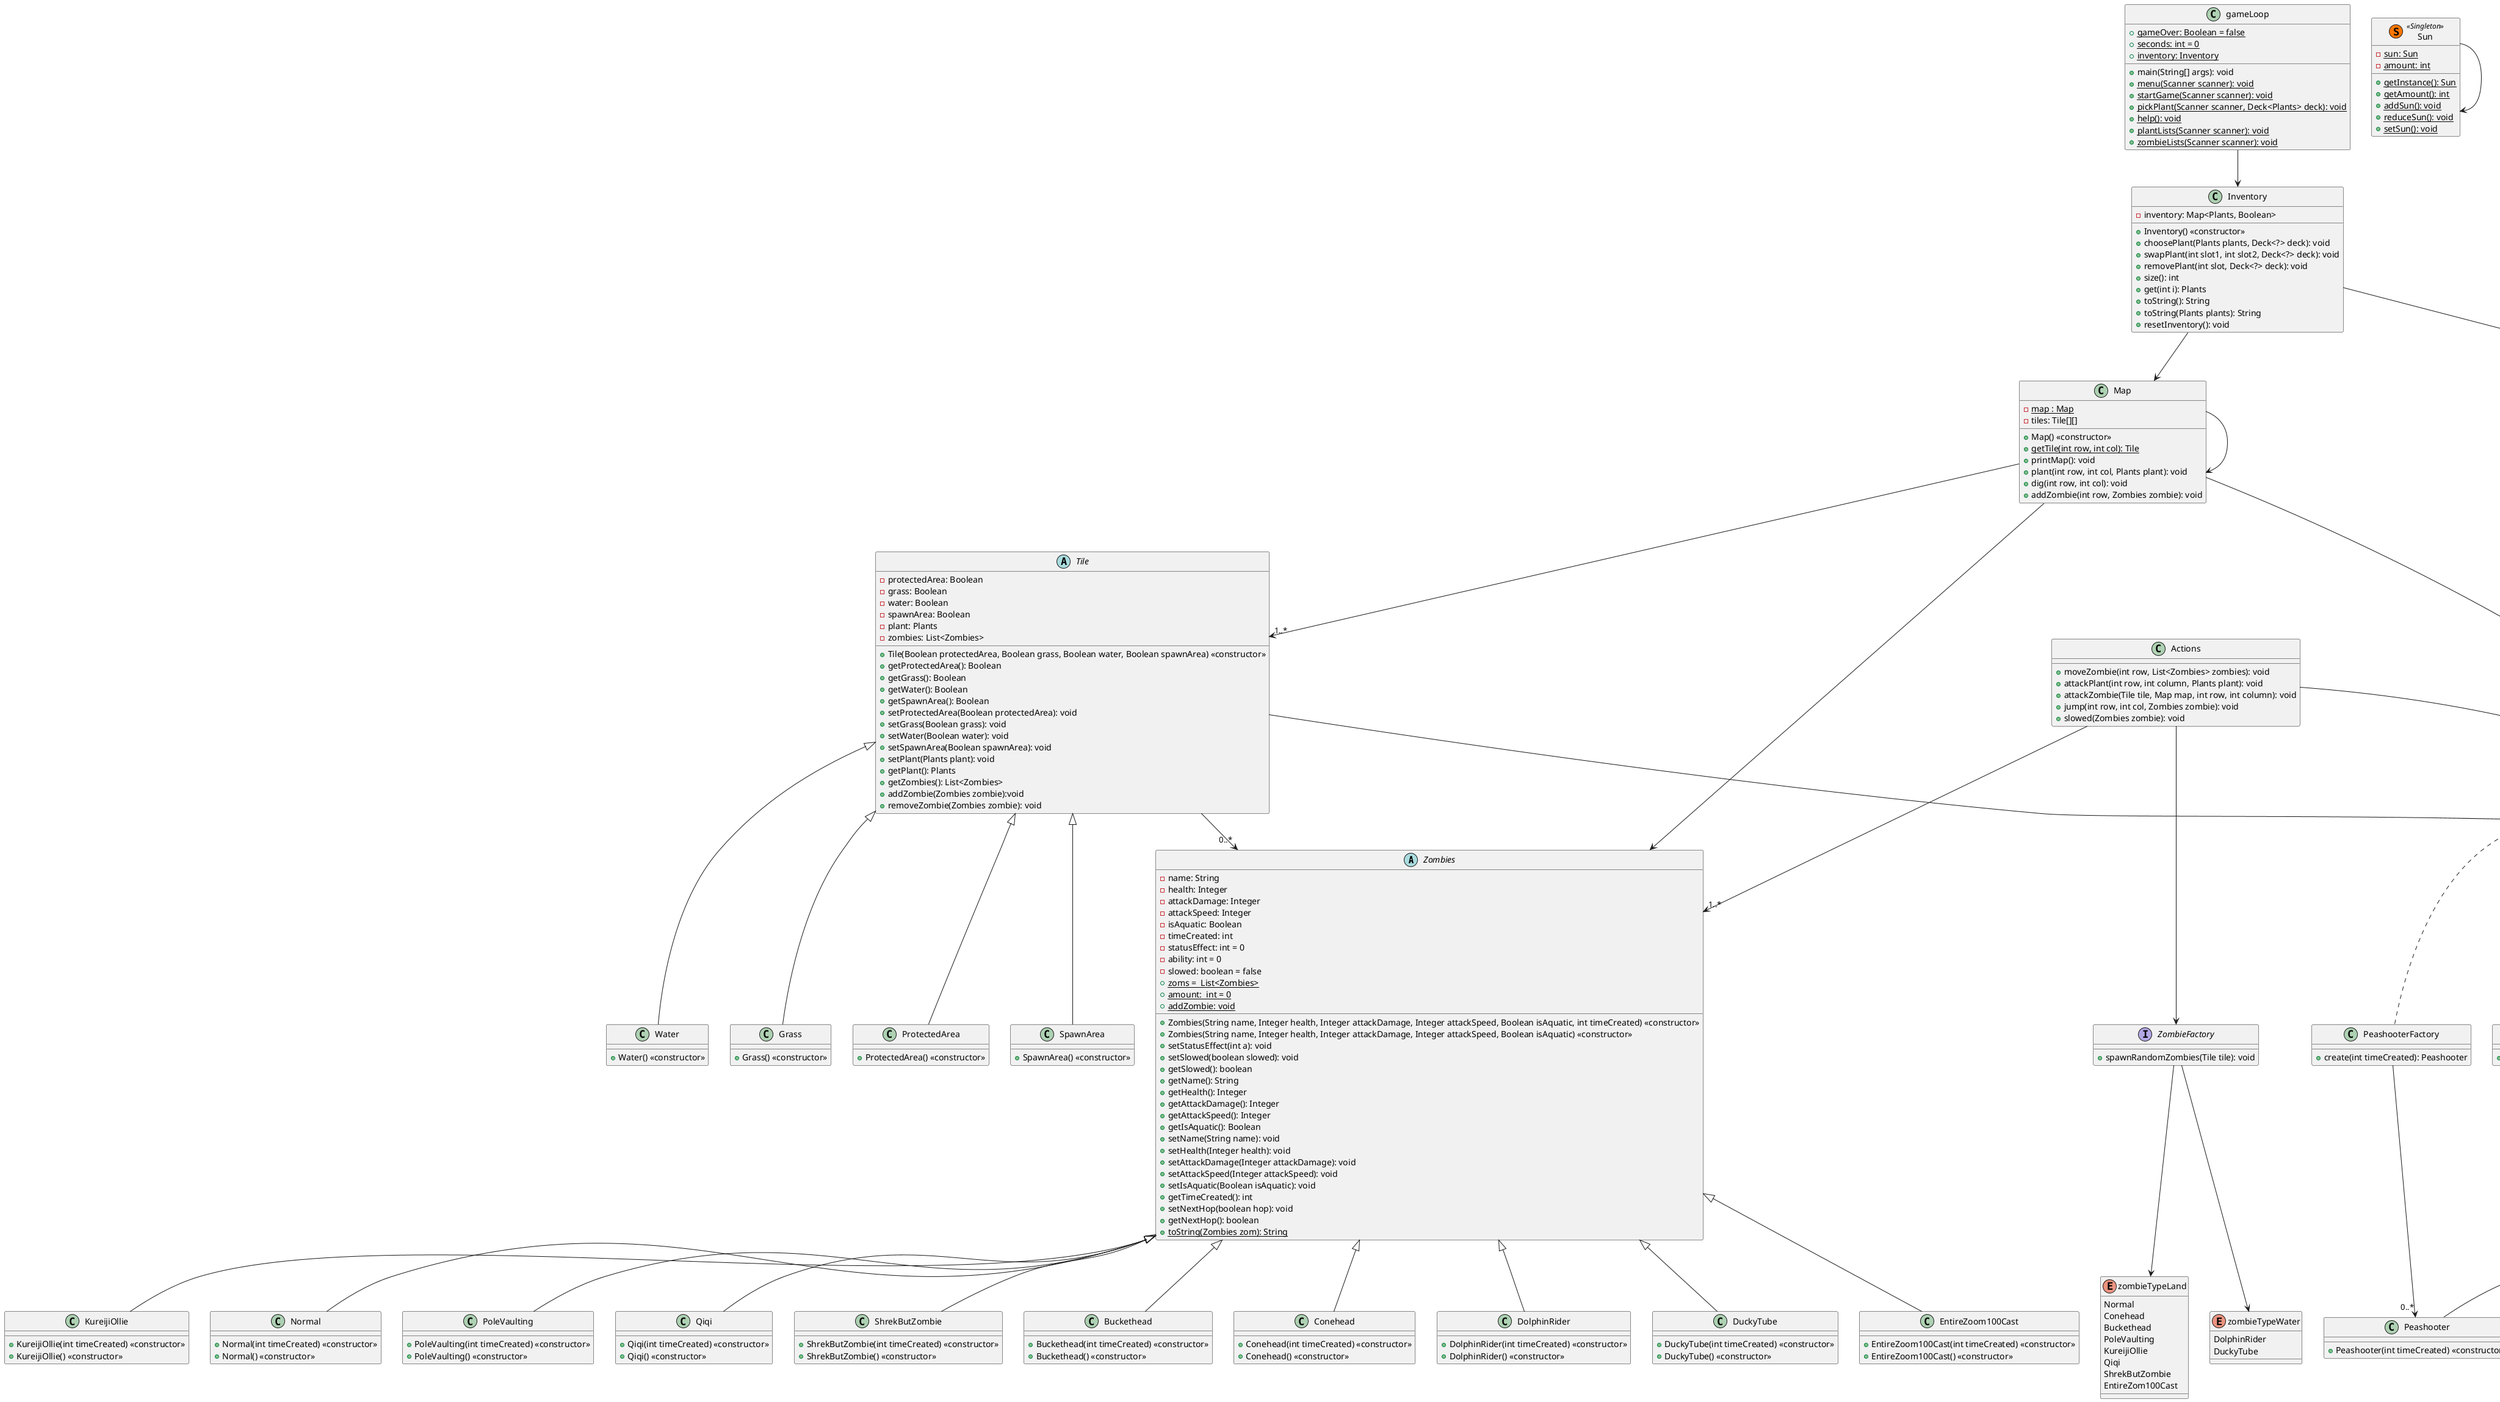 @startuml
'https://plantuml.com/class-diagram

abstract class Zombies {
    - name: String
    - health: Integer
    - attackDamage: Integer
    - attackSpeed: Integer
    - isAquatic: Boolean
    - timeCreated: int
    - statusEffect: int = 0
    - ability: int = 0
    - slowed: boolean = false
    + {static} zoms =  List<Zombies>
    + {static} amount:  int = 0
    + Zombies(String name, Integer health, Integer attackDamage, Integer attackSpeed, Boolean isAquatic, int timeCreated) <<constructor>>
    + Zombies(String name, Integer health, Integer attackDamage, Integer attackSpeed, Boolean isAquatic) <<constructor>>
    + setStatusEffect(int a): void
    + setSlowed(boolean slowed): void
    + getSlowed(): boolean
    + getName(): String
    + getHealth(): Integer
    + getAttackDamage(): Integer
    + getAttackSpeed(): Integer
    + getIsAquatic(): Boolean
    + setName(String name): void
    + setHealth(Integer health): void
    + setAttackDamage(Integer attackDamage): void
    + setAttackSpeed(Integer attackSpeed): void
    + setIsAquatic(Boolean isAquatic): void
    + getTimeCreated(): int
    + setNextHop(boolean hop): void
    + getNextHop(): boolean
    + {static} addZombie: void
    + {static} toString(Zombies zom): String
}

class Buckethead extends Zombies{
    + Buckethead(int timeCreated) <<constructor>>
    + Buckethead() <<constructor>>
}

class Conehead extends Zombies{
    + Conehead(int timeCreated) <<constructor>>
    + Conehead() <<constructor>>
}
class DolphinRider extends Zombies{
    + DolphinRider(int timeCreated) <<constructor>>
    + DolphinRider() <<constructor>>
}

class DuckyTube extends Zombies{
    + DuckyTube(int timeCreated) <<constructor>>
    + DuckyTube() <<constructor>>
}

class EntireZoom100Cast extends Zombies{
    + EntireZoom100Cast(int timeCreated) <<constructor>>
    + EntireZoom100Cast() <<constructor>>
}

class KureijiOllie extends Zombies{
    + KureijiOllie(int timeCreated) <<constructor>>
    + KureijiOllie() <<constructor>>
}

class Normal extends Zombies{
    + Normal(int timeCreated) <<constructor>>
    + Normal() <<constructor>>
}

class PoleVaulting extends Zombies{
    + PoleVaulting(int timeCreated) <<constructor>>
    + PoleVaulting() <<constructor>>
}

class Qiqi extends Zombies{
    + Qiqi(int timeCreated) <<constructor>>
    + Qiqi() <<constructor>>
}

class ShrekButZombie extends Zombies{
    + ShrekButZombie(int timeCreated) <<constructor>>
    + ShrekButZombie() <<constructor>>
}

abstract class Plants{
    - name: String
    - cost: Integer
    - health: Integer
    - attackDamage: Integer
    - attackSpeed: Integer
    - range: Integer
    - cooldown: Integer
    - attackCooldown: Integer = 0
    - timeCreated: Integer = 0
    + getName(): String
    + getCost() : Integer
    + getHealth(): Integer
    + getAttackDamage(): Integer
    + getAttackSpeed(): Integer
    + getRange(): Integer
    + getCooldown(): Integer
    + setName(String name): void
    + setCost(Integer cost): void
    + setHealth(Integer health): void
    + setAttackDamage(Integer attackDamage): void
    + setAttackSpeed(Integer attackSpeed): void
    + setRange(Integer range): void
    + setCooldown(Integer cooldown): void
    + getTimeCreated(): int
    + setTimeCreated(int timeCreated): void
    + getAttackCooldown():Integer
    + setAttackCooldown(Integer cooldown): void
}

class Cannabis extends Plants{
    + Cannabis(int timeCreated) <<constructor>>
}

class CeresFauna extends Plants{
    + CeresFauna(int timeCreated) <<constructor>>
}

class Lilypad extends Plants{
    + Lilypad(int timeCreated) <<constructor>>
}

class Nahida extends Plants{
    + Nahida(int timeCreated) <<constructor>>
}

class Peashooter extends Plants{
    + Peashooter(int timeCreated) <<constructor>>
}

class Planterra extends Plants{
    + Planterra(int timeCreated) <<constructor>>
}

class Snowpea extends Plants{
    + Snowpea(int timeCreated) <<constructor>>
}

class Squash extends Plants{
    + Squash(int timeCreated) <<constructor>>
}

class SunFlower extends Plants{
    + SunFlower(int timeCreated) <<constructor>>
}

class Wallnut extends Plants{
    + Wallnut(int timeCreated) <<constructor>>
}

abstract class Tile{
    - protectedArea: Boolean
    - grass: Boolean
    - water: Boolean
    - spawnArea: Boolean
    - plant: Plants
    - zombies: List<Zombies>

    + Tile(Boolean protectedArea, Boolean grass, Boolean water, Boolean spawnArea) <<constructor>>
    + getProtectedArea(): Boolean
    + getGrass(): Boolean
    + getWater(): Boolean
    + getSpawnArea(): Boolean
    + setProtectedArea(Boolean protectedArea): void
    + setGrass(Boolean grass): void
    + setWater(Boolean water): void
    + setSpawnArea(Boolean spawnArea): void
    + setPlant(Plants plant): void
    + getPlant(): Plants
    + getZombies(): List<Zombies>
    + addZombie(Zombies zombie):void
    + removeZombie(Zombies zombie): void
}

class Grass extends Tile{
    + Grass() <<constructor>>
}

class ProtectedArea extends Tile{
    + ProtectedArea() <<constructor>>
}

class SpawnArea extends Tile{
    + SpawnArea() <<constructor>>
}

class Water extends Tile{
    + Water() <<constructor>>
}

interface ZombieFactory{
    + spawnRandomZombies(Tile tile): void
}

enum zombieTypeLand{
    Normal
    Conehead
    Buckethead
    PoleVaulting
    KureijiOllie
    Qiqi
    ShrekButZombie
    EntireZom100Cast
}
enum zombieTypeWater{
    DolphinRider
    DuckyTube
}

ZombieFactory --> zombieTypeLand
ZombieFactory --> zombieTypeWater

interface PlantFactory<T extends Plants> {
    +create(timeCreated: int): T
}

class Actions {
    + moveZombie(int row, List<Zombies> zombies): void
    + attackPlant(int row, int column, Plants plant): void
    + attackZombie(Tile tile, Map map, int row, int column): void
    + jump(int row, int col, Zombies zombie): void
    + slowed(Zombies zombie): void
}

class Map{
    - {static} map : Map
    - tiles: Tile[][]
    + Map() <<constructor>>
    + {static} getTile(int row, int col): Tile
    + printMap(): void
    + plant(int row, int col, Plants plant): void
    + dig(int row, int col): void
    + addZombie(int row, Zombies zombie): void
}

class gameLoop{
    + {static} gameOver: Boolean = false
    + {static} seconds: int = 0
    + {static} inventory: Inventory
    + main(String[] args): void
    + {static} menu(Scanner scanner): void
    + {static} startGame(Scanner scanner): void
    + {static} pickPlant(Scanner scanner, Deck<Plants> deck): void
    + {static} help(): void
    + {static} plantLists(Scanner scanner): void
    + {static} zombieLists(Scanner scanner): void
}

class Inventory{
    - inventory: Map<Plants, Boolean>
    + Inventory() <<constructor>>
    + choosePlant(Plants plants, Deck<?> deck): void
    + swapPlant(int slot1, int slot2, Deck<?> deck): void
    + removePlant(int slot, Deck<?> deck): void
    + size(): int
    + get(int i): Plants
    + toString(): String
    + toString(Plants plants): String
    + resetInventory(): void
}

class Deck{
    - deck: List<PlantFactory<? extends Plants>>
    + Deck() <<constructor>>
    + add(Plants plant): void
    + get(int index): PlantFactory<? extends Plants>
    + create(int index, int timeCreated): Plants
    + size(): int
    + remove(PlantFactory<? extends Plants> factory): void
    + set(int index, PlantFactory<? extends Plants> factory): void
    + swap(int index1, int index2): void
    + toString(): String
}

class PeashooterFactory implements PlantFactory<Peashooter>{
    + create(int timeCreated): Peashooter
}

class SunFlowerFactory implements PlantFactory<SunFlower>{
    + create(int timeCreated): SunFlower
}

class LilypadFactory implements PlantFactory<Lilypad>{
    + create(int timeCreated): Lilypad
}

class WallnutFactory implements PlantFactory<Wallnut>{
    + create(int timeCreated): Wallnut
}

class SquashFactory implements PlantFactory<Squash>{
    + create(int timeCreated): Squash
}

class SnowpeaFactory implements PlantFactory<Snowpea>{
    + create(int timeCreated): Snowpea
}

class NahidaFactory implements PlantFactory<Nahida>{
    + create(int timeCreated): Nahida
}

class PlanterraFactory implements PlantFactory<Planterra>{
    + create(int timeCreated): Planterra
}

class CannabisFactory implements PlantFactory<Cannabis>{
    + create(int timeCreated): Cannabis
}

class CeresFaunaFactory implements PlantFactory<CeresFauna>{
    + create(int timeCreated): CeresFauna
}

class Sun << (S,#FF7700) Singleton >>{
    - {static} sun: Sun
    - {static} amount: int
    + {static} getInstance(): Sun
    + {static} getAmount(): int
    + {static} addSun(): void
    + {static} reduceSun(): void
    + {static} setSun(): void
}

Sun --> Sun
Map --> Map

' Relationships between Plant Factories and Plants
CannabisFactory --> "0..*" Cannabis
CeresFaunaFactory --> "0..*" CeresFauna
LilypadFactory --> "0..*" Lilypad
NahidaFactory --> "0..*" Nahida
PeashooterFactory --> "0..*" Peashooter
PlanterraFactory --> "0..*" Planterra
SnowpeaFactory --> "0..*" Snowpea
SquashFactory --> "0..*" Squash
SunFlowerFactory --> "0..*" SunFlower
WallnutFactory --> "0..*" Wallnut

' Relationships between Tiles and Plants/Zombies
Tile --> "0..*" Plants
Tile --> "0..*" Zombies

Actions --> ZombieFactory
Actions --> "1..*" Zombies
Actions --> "1..*" Plants
Map --> "1..*" Tile
Map --> Plants
Map --> Zombies
gameLoop --> Inventory
Inventory --> Deck
Inventory --> Map
Deck --> "0..*" Plants
Deck --> "0..*" PlantFactory

@enduml
